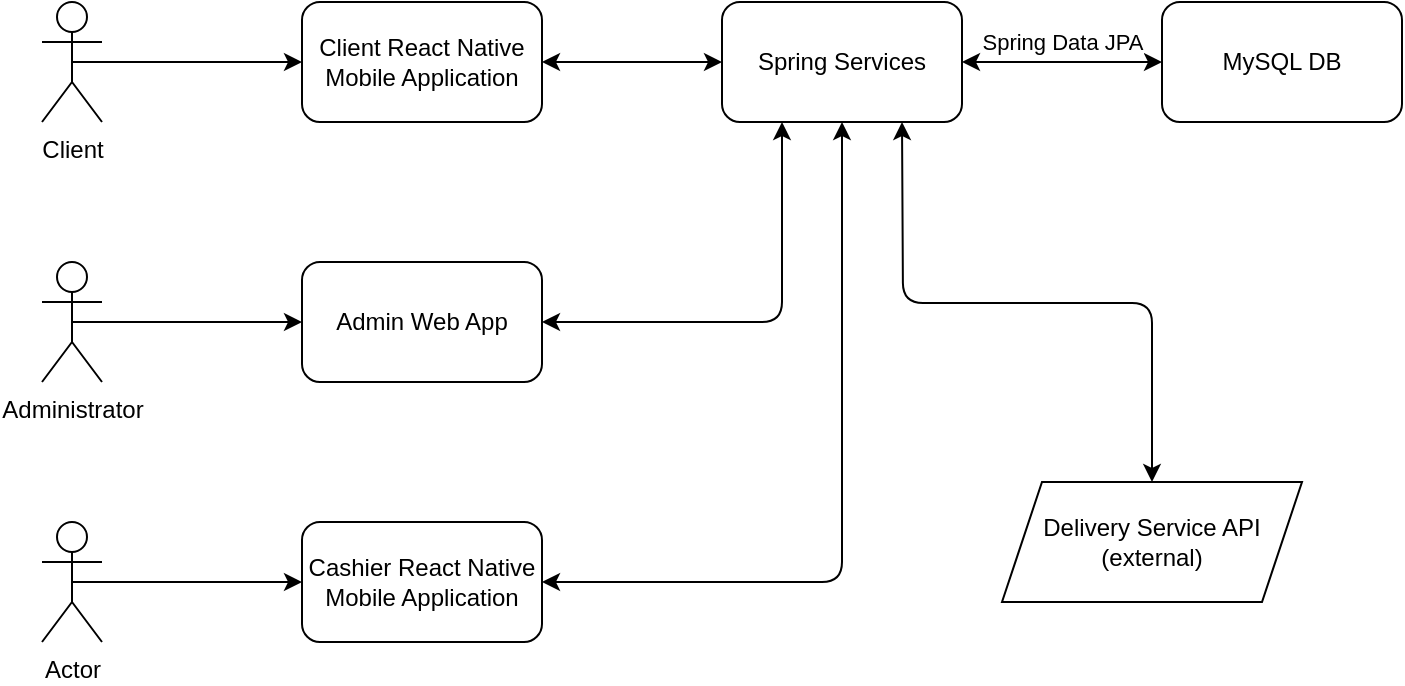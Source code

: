 <mxfile>
    <diagram id="RZQScsirXNWay6ET6UJb" name="Page-1">
        <mxGraphModel dx="765" dy="585" grid="1" gridSize="10" guides="1" tooltips="1" connect="1" arrows="1" fold="1" page="1" pageScale="1" pageWidth="850" pageHeight="1100" math="0" shadow="0">
            <root>
                <mxCell id="0"/>
                <mxCell id="1" parent="0"/>
                <mxCell id="11" style="edgeStyle=none;html=1;exitX=1;exitY=0.5;exitDx=0;exitDy=0;entryX=1;entryY=0.5;entryDx=0;entryDy=0;" parent="1" source="2" target="2" edge="1">
                    <mxGeometry relative="1" as="geometry"/>
                </mxCell>
                <mxCell id="12" style="edgeStyle=none;html=1;exitX=1;exitY=0.5;exitDx=0;exitDy=0;entryX=0;entryY=0.5;entryDx=0;entryDy=0;startArrow=classic;startFill=1;" parent="1" source="2" target="4" edge="1">
                    <mxGeometry relative="1" as="geometry">
                        <Array as="points">
                            <mxPoint x="520" y="60"/>
                        </Array>
                    </mxGeometry>
                </mxCell>
                <mxCell id="29" value="Spring Data JPA" style="edgeLabel;html=1;align=center;verticalAlign=middle;resizable=0;points=[];" vertex="1" connectable="0" parent="12">
                    <mxGeometry x="0.257" y="3" relative="1" as="geometry">
                        <mxPoint x="-13" y="-7" as="offset"/>
                    </mxGeometry>
                </mxCell>
                <mxCell id="14" style="edgeStyle=none;html=1;exitX=1;exitY=0.5;exitDx=0;exitDy=0;entryX=0;entryY=0.5;entryDx=0;entryDy=0;startArrow=classic;startFill=1;" parent="1" source="8" target="2" edge="1">
                    <mxGeometry relative="1" as="geometry"/>
                </mxCell>
                <mxCell id="2" value="Spring Services" style="rounded=1;whiteSpace=wrap;html=1;" parent="1" vertex="1">
                    <mxGeometry x="400" y="30" width="120" height="60" as="geometry"/>
                </mxCell>
                <mxCell id="4" value="MySQL DB" style="rounded=1;whiteSpace=wrap;html=1;" parent="1" vertex="1">
                    <mxGeometry x="620" y="30" width="120" height="60" as="geometry"/>
                </mxCell>
                <mxCell id="9" style="edgeStyle=none;html=1;exitX=0.5;exitY=0.5;exitDx=0;exitDy=0;exitPerimeter=0;entryX=0;entryY=0.5;entryDx=0;entryDy=0;" parent="1" source="5" target="8" edge="1">
                    <mxGeometry relative="1" as="geometry"/>
                </mxCell>
                <mxCell id="5" value="Client" style="shape=umlActor;verticalLabelPosition=bottom;verticalAlign=top;html=1;outlineConnect=0;" parent="1" vertex="1">
                    <mxGeometry x="60" y="30" width="30" height="60" as="geometry"/>
                </mxCell>
                <mxCell id="8" value="Client React Native Mobile Application" style="rounded=1;whiteSpace=wrap;html=1;" parent="1" vertex="1">
                    <mxGeometry x="190" y="30" width="120" height="60" as="geometry"/>
                </mxCell>
                <mxCell id="20" style="edgeStyle=orthogonalEdgeStyle;jumpStyle=none;html=1;exitX=1;exitY=0.5;exitDx=0;exitDy=0;entryX=0.25;entryY=1;entryDx=0;entryDy=0;strokeColor=default;endFill=1;startArrow=classic;startFill=1;" parent="1" source="15" target="2" edge="1">
                    <mxGeometry relative="1" as="geometry"/>
                </mxCell>
                <mxCell id="15" value="Admin Web App" style="rounded=1;whiteSpace=wrap;html=1;" parent="1" vertex="1">
                    <mxGeometry x="190" y="160" width="120" height="60" as="geometry"/>
                </mxCell>
                <mxCell id="18" style="edgeStyle=none;html=1;exitX=0.5;exitY=0.5;exitDx=0;exitDy=0;exitPerimeter=0;entryX=0;entryY=0.5;entryDx=0;entryDy=0;" parent="1" source="17" target="15" edge="1">
                    <mxGeometry relative="1" as="geometry"/>
                </mxCell>
                <mxCell id="17" value="Administrator" style="shape=umlActor;verticalLabelPosition=bottom;verticalAlign=top;html=1;outlineConnect=0;" parent="1" vertex="1">
                    <mxGeometry x="60" y="160" width="30" height="60" as="geometry"/>
                </mxCell>
                <mxCell id="24" style="edgeStyle=orthogonalEdgeStyle;jumpStyle=none;html=1;exitX=1;exitY=0.5;exitDx=0;exitDy=0;entryX=0.5;entryY=1;entryDx=0;entryDy=0;strokeColor=default;startArrow=classic;startFill=1;endFill=1;" parent="1" source="21" target="2" edge="1">
                    <mxGeometry relative="1" as="geometry"/>
                </mxCell>
                <mxCell id="21" value="Cashier React Native Mobile Application" style="rounded=1;whiteSpace=wrap;html=1;" parent="1" vertex="1">
                    <mxGeometry x="190" y="290" width="120" height="60" as="geometry"/>
                </mxCell>
                <mxCell id="23" style="edgeStyle=orthogonalEdgeStyle;jumpStyle=none;html=1;exitX=0.5;exitY=0.5;exitDx=0;exitDy=0;exitPerimeter=0;entryX=0;entryY=0.5;entryDx=0;entryDy=0;strokeColor=default;startArrow=none;startFill=0;endFill=1;" parent="1" source="22" target="21" edge="1">
                    <mxGeometry relative="1" as="geometry"/>
                </mxCell>
                <mxCell id="22" value="Actor" style="shape=umlActor;verticalLabelPosition=bottom;verticalAlign=top;html=1;outlineConnect=0;" parent="1" vertex="1">
                    <mxGeometry x="60" y="290" width="30" height="60" as="geometry"/>
                </mxCell>
                <mxCell id="28" style="edgeStyle=orthogonalEdgeStyle;jumpStyle=none;html=1;exitX=0.5;exitY=0;exitDx=0;exitDy=0;strokeColor=default;startArrow=classic;startFill=1;endFill=1;" parent="1" source="26" edge="1">
                    <mxGeometry relative="1" as="geometry">
                        <mxPoint x="490" y="90" as="targetPoint"/>
                    </mxGeometry>
                </mxCell>
                <mxCell id="26" value="Delivery Service API (external)" style="shape=parallelogram;perimeter=parallelogramPerimeter;whiteSpace=wrap;html=1;fixedSize=1;" parent="1" vertex="1">
                    <mxGeometry x="540" y="270" width="150" height="60" as="geometry"/>
                </mxCell>
            </root>
        </mxGraphModel>
    </diagram>
</mxfile>